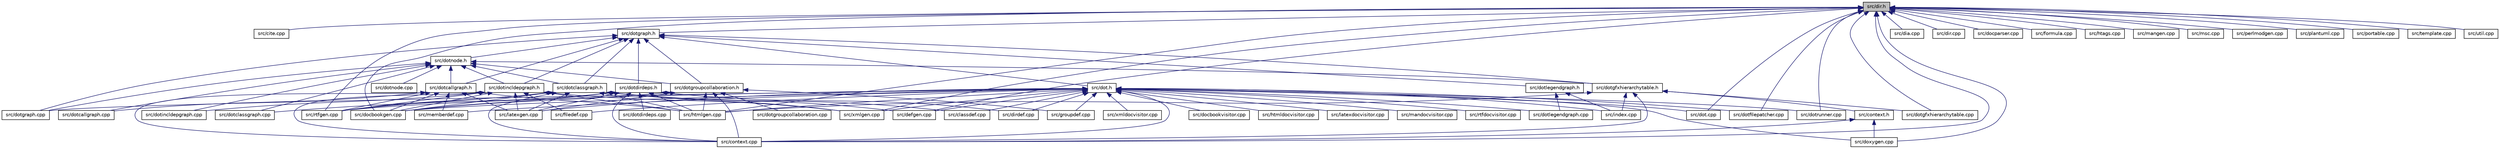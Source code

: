 digraph "src/dir.h"
{
 // INTERACTIVE_SVG=YES
 // LATEX_PDF_SIZE
  edge [fontname="Helvetica",fontsize="10",labelfontname="Helvetica",labelfontsize="10"];
  node [fontname="Helvetica",fontsize="10",shape=record];
  Node1 [label="src/dir.h",height=0.2,width=0.4,color="black", fillcolor="grey75", style="filled", fontcolor="black",tooltip=" "];
  Node1 -> Node2 [dir="back",color="midnightblue",fontsize="10",style="solid",fontname="Helvetica"];
  Node2 [label="src/cite.cpp",height=0.2,width=0.4,color="black", fillcolor="white", style="filled",URL="$d5/d0b/cite_8cpp.html",tooltip=" "];
  Node1 -> Node3 [dir="back",color="midnightblue",fontsize="10",style="solid",fontname="Helvetica"];
  Node3 [label="src/dotgraph.h",height=0.2,width=0.4,color="black", fillcolor="white", style="filled",URL="$d0/daa/dotgraph_8h.html",tooltip=" "];
  Node3 -> Node4 [dir="back",color="midnightblue",fontsize="10",style="solid",fontname="Helvetica"];
  Node4 [label="src/dot.h",height=0.2,width=0.4,color="black", fillcolor="white", style="filled",URL="$d6/d4a/dot_8h.html",tooltip=" "];
  Node4 -> Node5 [dir="back",color="midnightblue",fontsize="10",style="solid",fontname="Helvetica"];
  Node5 [label="src/classdef.cpp",height=0.2,width=0.4,color="black", fillcolor="white", style="filled",URL="$de/d89/classdef_8cpp.html",tooltip=" "];
  Node4 -> Node6 [dir="back",color="midnightblue",fontsize="10",style="solid",fontname="Helvetica"];
  Node6 [label="src/context.cpp",height=0.2,width=0.4,color="black", fillcolor="white", style="filled",URL="$db/d12/context_8cpp.html",tooltip=" "];
  Node4 -> Node7 [dir="back",color="midnightblue",fontsize="10",style="solid",fontname="Helvetica"];
  Node7 [label="src/defgen.cpp",height=0.2,width=0.4,color="black", fillcolor="white", style="filled",URL="$d3/d17/defgen_8cpp.html",tooltip=" "];
  Node4 -> Node8 [dir="back",color="midnightblue",fontsize="10",style="solid",fontname="Helvetica"];
  Node8 [label="src/dirdef.cpp",height=0.2,width=0.4,color="black", fillcolor="white", style="filled",URL="$d8/d52/dirdef_8cpp.html",tooltip=" "];
  Node4 -> Node9 [dir="back",color="midnightblue",fontsize="10",style="solid",fontname="Helvetica"];
  Node9 [label="src/docbookgen.cpp",height=0.2,width=0.4,color="black", fillcolor="white", style="filled",URL="$d8/d29/docbookgen_8cpp.html",tooltip=" "];
  Node4 -> Node10 [dir="back",color="midnightblue",fontsize="10",style="solid",fontname="Helvetica"];
  Node10 [label="src/docbookvisitor.cpp",height=0.2,width=0.4,color="black", fillcolor="white", style="filled",URL="$dc/d05/docbookvisitor_8cpp.html",tooltip=" "];
  Node4 -> Node11 [dir="back",color="midnightblue",fontsize="10",style="solid",fontname="Helvetica"];
  Node11 [label="src/dot.cpp",height=0.2,width=0.4,color="black", fillcolor="white", style="filled",URL="$de/daa/dot_8cpp.html",tooltip=" "];
  Node4 -> Node12 [dir="back",color="midnightblue",fontsize="10",style="solid",fontname="Helvetica"];
  Node12 [label="src/dotfilepatcher.cpp",height=0.2,width=0.4,color="black", fillcolor="white", style="filled",URL="$d9/d92/dotfilepatcher_8cpp.html",tooltip=" "];
  Node4 -> Node13 [dir="back",color="midnightblue",fontsize="10",style="solid",fontname="Helvetica"];
  Node13 [label="src/dotgraph.cpp",height=0.2,width=0.4,color="black", fillcolor="white", style="filled",URL="$de/d45/dotgraph_8cpp.html",tooltip=" "];
  Node4 -> Node14 [dir="back",color="midnightblue",fontsize="10",style="solid",fontname="Helvetica"];
  Node14 [label="src/dotlegendgraph.cpp",height=0.2,width=0.4,color="black", fillcolor="white", style="filled",URL="$d4/d33/dotlegendgraph_8cpp.html",tooltip=" "];
  Node4 -> Node15 [dir="back",color="midnightblue",fontsize="10",style="solid",fontname="Helvetica"];
  Node15 [label="src/dotrunner.cpp",height=0.2,width=0.4,color="black", fillcolor="white", style="filled",URL="$d1/dfe/dotrunner_8cpp.html",tooltip=" "];
  Node4 -> Node16 [dir="back",color="midnightblue",fontsize="10",style="solid",fontname="Helvetica"];
  Node16 [label="src/doxygen.cpp",height=0.2,width=0.4,color="black", fillcolor="white", style="filled",URL="$dc/d98/doxygen_8cpp.html",tooltip=" "];
  Node4 -> Node17 [dir="back",color="midnightblue",fontsize="10",style="solid",fontname="Helvetica"];
  Node17 [label="src/filedef.cpp",height=0.2,width=0.4,color="black", fillcolor="white", style="filled",URL="$d6/ddc/filedef_8cpp.html",tooltip=" "];
  Node4 -> Node18 [dir="back",color="midnightblue",fontsize="10",style="solid",fontname="Helvetica"];
  Node18 [label="src/groupdef.cpp",height=0.2,width=0.4,color="black", fillcolor="white", style="filled",URL="$d6/d42/groupdef_8cpp.html",tooltip=" "];
  Node4 -> Node19 [dir="back",color="midnightblue",fontsize="10",style="solid",fontname="Helvetica"];
  Node19 [label="src/htmldocvisitor.cpp",height=0.2,width=0.4,color="black", fillcolor="white", style="filled",URL="$da/db0/htmldocvisitor_8cpp.html",tooltip=" "];
  Node4 -> Node20 [dir="back",color="midnightblue",fontsize="10",style="solid",fontname="Helvetica"];
  Node20 [label="src/htmlgen.cpp",height=0.2,width=0.4,color="black", fillcolor="white", style="filled",URL="$d8/d6e/htmlgen_8cpp.html",tooltip=" "];
  Node4 -> Node21 [dir="back",color="midnightblue",fontsize="10",style="solid",fontname="Helvetica"];
  Node21 [label="src/index.cpp",height=0.2,width=0.4,color="black", fillcolor="white", style="filled",URL="$db/d14/index_8cpp.html",tooltip="This file contains functions for the various index pages."];
  Node4 -> Node22 [dir="back",color="midnightblue",fontsize="10",style="solid",fontname="Helvetica"];
  Node22 [label="src/latexdocvisitor.cpp",height=0.2,width=0.4,color="black", fillcolor="white", style="filled",URL="$d1/d4e/latexdocvisitor_8cpp.html",tooltip=" "];
  Node4 -> Node23 [dir="back",color="midnightblue",fontsize="10",style="solid",fontname="Helvetica"];
  Node23 [label="src/latexgen.cpp",height=0.2,width=0.4,color="black", fillcolor="white", style="filled",URL="$d4/d42/latexgen_8cpp.html",tooltip=" "];
  Node4 -> Node24 [dir="back",color="midnightblue",fontsize="10",style="solid",fontname="Helvetica"];
  Node24 [label="src/mandocvisitor.cpp",height=0.2,width=0.4,color="black", fillcolor="white", style="filled",URL="$d8/dde/mandocvisitor_8cpp.html",tooltip=" "];
  Node4 -> Node25 [dir="back",color="midnightblue",fontsize="10",style="solid",fontname="Helvetica"];
  Node25 [label="src/memberdef.cpp",height=0.2,width=0.4,color="black", fillcolor="white", style="filled",URL="$d0/d72/memberdef_8cpp.html",tooltip=" "];
  Node4 -> Node26 [dir="back",color="midnightblue",fontsize="10",style="solid",fontname="Helvetica"];
  Node26 [label="src/rtfdocvisitor.cpp",height=0.2,width=0.4,color="black", fillcolor="white", style="filled",URL="$de/d9a/rtfdocvisitor_8cpp.html",tooltip=" "];
  Node4 -> Node27 [dir="back",color="midnightblue",fontsize="10",style="solid",fontname="Helvetica"];
  Node27 [label="src/rtfgen.cpp",height=0.2,width=0.4,color="black", fillcolor="white", style="filled",URL="$d0/d9c/rtfgen_8cpp.html",tooltip=" "];
  Node4 -> Node28 [dir="back",color="midnightblue",fontsize="10",style="solid",fontname="Helvetica"];
  Node28 [label="src/xmldocvisitor.cpp",height=0.2,width=0.4,color="black", fillcolor="white", style="filled",URL="$dd/db6/xmldocvisitor_8cpp.html",tooltip=" "];
  Node4 -> Node29 [dir="back",color="midnightblue",fontsize="10",style="solid",fontname="Helvetica"];
  Node29 [label="src/xmlgen.cpp",height=0.2,width=0.4,color="black", fillcolor="white", style="filled",URL="$d0/dc3/xmlgen_8cpp.html",tooltip=" "];
  Node3 -> Node30 [dir="back",color="midnightblue",fontsize="10",style="solid",fontname="Helvetica"];
  Node30 [label="src/dotnode.h",height=0.2,width=0.4,color="black", fillcolor="white", style="filled",URL="$d8/d3b/dotnode_8h.html",tooltip=" "];
  Node30 -> Node31 [dir="back",color="midnightblue",fontsize="10",style="solid",fontname="Helvetica"];
  Node31 [label="src/dotclassgraph.h",height=0.2,width=0.4,color="black", fillcolor="white", style="filled",URL="$d5/d04/dotclassgraph_8h.html",tooltip=" "];
  Node31 -> Node5 [dir="back",color="midnightblue",fontsize="10",style="solid",fontname="Helvetica"];
  Node31 -> Node6 [dir="back",color="midnightblue",fontsize="10",style="solid",fontname="Helvetica"];
  Node31 -> Node7 [dir="back",color="midnightblue",fontsize="10",style="solid",fontname="Helvetica"];
  Node31 -> Node9 [dir="back",color="midnightblue",fontsize="10",style="solid",fontname="Helvetica"];
  Node31 -> Node32 [dir="back",color="midnightblue",fontsize="10",style="solid",fontname="Helvetica"];
  Node32 [label="src/dotclassgraph.cpp",height=0.2,width=0.4,color="black", fillcolor="white", style="filled",URL="$d4/dcd/dotclassgraph_8cpp.html",tooltip=" "];
  Node31 -> Node20 [dir="back",color="midnightblue",fontsize="10",style="solid",fontname="Helvetica"];
  Node31 -> Node23 [dir="back",color="midnightblue",fontsize="10",style="solid",fontname="Helvetica"];
  Node31 -> Node27 [dir="back",color="midnightblue",fontsize="10",style="solid",fontname="Helvetica"];
  Node31 -> Node29 [dir="back",color="midnightblue",fontsize="10",style="solid",fontname="Helvetica"];
  Node30 -> Node33 [dir="back",color="midnightblue",fontsize="10",style="solid",fontname="Helvetica"];
  Node33 [label="src/dotgfxhierarchytable.h",height=0.2,width=0.4,color="black", fillcolor="white", style="filled",URL="$d2/de7/dotgfxhierarchytable_8h.html",tooltip=" "];
  Node33 -> Node34 [dir="back",color="midnightblue",fontsize="10",style="solid",fontname="Helvetica"];
  Node34 [label="src/context.h",height=0.2,width=0.4,color="black", fillcolor="white", style="filled",URL="$dc/d1e/context_8h.html",tooltip=" "];
  Node34 -> Node6 [dir="back",color="midnightblue",fontsize="10",style="solid",fontname="Helvetica"];
  Node34 -> Node16 [dir="back",color="midnightblue",fontsize="10",style="solid",fontname="Helvetica"];
  Node33 -> Node6 [dir="back",color="midnightblue",fontsize="10",style="solid",fontname="Helvetica"];
  Node33 -> Node35 [dir="back",color="midnightblue",fontsize="10",style="solid",fontname="Helvetica"];
  Node35 [label="src/dotgfxhierarchytable.cpp",height=0.2,width=0.4,color="black", fillcolor="white", style="filled",URL="$d4/d09/dotgfxhierarchytable_8cpp.html",tooltip=" "];
  Node33 -> Node20 [dir="back",color="midnightblue",fontsize="10",style="solid",fontname="Helvetica"];
  Node33 -> Node21 [dir="back",color="midnightblue",fontsize="10",style="solid",fontname="Helvetica"];
  Node30 -> Node36 [dir="back",color="midnightblue",fontsize="10",style="solid",fontname="Helvetica"];
  Node36 [label="src/dotcallgraph.h",height=0.2,width=0.4,color="black", fillcolor="white", style="filled",URL="$dc/dcf/dotcallgraph_8h.html",tooltip=" "];
  Node36 -> Node6 [dir="back",color="midnightblue",fontsize="10",style="solid",fontname="Helvetica"];
  Node36 -> Node9 [dir="back",color="midnightblue",fontsize="10",style="solid",fontname="Helvetica"];
  Node36 -> Node37 [dir="back",color="midnightblue",fontsize="10",style="solid",fontname="Helvetica"];
  Node37 [label="src/dotcallgraph.cpp",height=0.2,width=0.4,color="black", fillcolor="white", style="filled",URL="$d4/dd5/dotcallgraph_8cpp.html",tooltip=" "];
  Node36 -> Node20 [dir="back",color="midnightblue",fontsize="10",style="solid",fontname="Helvetica"];
  Node36 -> Node23 [dir="back",color="midnightblue",fontsize="10",style="solid",fontname="Helvetica"];
  Node36 -> Node25 [dir="back",color="midnightblue",fontsize="10",style="solid",fontname="Helvetica"];
  Node36 -> Node27 [dir="back",color="midnightblue",fontsize="10",style="solid",fontname="Helvetica"];
  Node30 -> Node38 [dir="back",color="midnightblue",fontsize="10",style="solid",fontname="Helvetica"];
  Node38 [label="src/dotgroupcollaboration.h",height=0.2,width=0.4,color="black", fillcolor="white", style="filled",URL="$d7/d99/dotgroupcollaboration_8h.html",tooltip=" "];
  Node38 -> Node6 [dir="back",color="midnightblue",fontsize="10",style="solid",fontname="Helvetica"];
  Node38 -> Node9 [dir="back",color="midnightblue",fontsize="10",style="solid",fontname="Helvetica"];
  Node38 -> Node39 [dir="back",color="midnightblue",fontsize="10",style="solid",fontname="Helvetica"];
  Node39 [label="src/dotgroupcollaboration.cpp",height=0.2,width=0.4,color="black", fillcolor="white", style="filled",URL="$d1/d86/dotgroupcollaboration_8cpp.html",tooltip=" "];
  Node38 -> Node18 [dir="back",color="midnightblue",fontsize="10",style="solid",fontname="Helvetica"];
  Node38 -> Node20 [dir="back",color="midnightblue",fontsize="10",style="solid",fontname="Helvetica"];
  Node38 -> Node23 [dir="back",color="midnightblue",fontsize="10",style="solid",fontname="Helvetica"];
  Node30 -> Node40 [dir="back",color="midnightblue",fontsize="10",style="solid",fontname="Helvetica"];
  Node40 [label="src/dotincldepgraph.h",height=0.2,width=0.4,color="black", fillcolor="white", style="filled",URL="$dd/d8c/dotincldepgraph_8h.html",tooltip=" "];
  Node40 -> Node6 [dir="back",color="midnightblue",fontsize="10",style="solid",fontname="Helvetica"];
  Node40 -> Node9 [dir="back",color="midnightblue",fontsize="10",style="solid",fontname="Helvetica"];
  Node40 -> Node41 [dir="back",color="midnightblue",fontsize="10",style="solid",fontname="Helvetica"];
  Node41 [label="src/dotincldepgraph.cpp",height=0.2,width=0.4,color="black", fillcolor="white", style="filled",URL="$da/d57/dotincldepgraph_8cpp.html",tooltip=" "];
  Node40 -> Node17 [dir="back",color="midnightblue",fontsize="10",style="solid",fontname="Helvetica"];
  Node40 -> Node20 [dir="back",color="midnightblue",fontsize="10",style="solid",fontname="Helvetica"];
  Node40 -> Node23 [dir="back",color="midnightblue",fontsize="10",style="solid",fontname="Helvetica"];
  Node40 -> Node27 [dir="back",color="midnightblue",fontsize="10",style="solid",fontname="Helvetica"];
  Node40 -> Node29 [dir="back",color="midnightblue",fontsize="10",style="solid",fontname="Helvetica"];
  Node30 -> Node37 [dir="back",color="midnightblue",fontsize="10",style="solid",fontname="Helvetica"];
  Node30 -> Node32 [dir="back",color="midnightblue",fontsize="10",style="solid",fontname="Helvetica"];
  Node30 -> Node13 [dir="back",color="midnightblue",fontsize="10",style="solid",fontname="Helvetica"];
  Node30 -> Node41 [dir="back",color="midnightblue",fontsize="10",style="solid",fontname="Helvetica"];
  Node30 -> Node42 [dir="back",color="midnightblue",fontsize="10",style="solid",fontname="Helvetica"];
  Node42 [label="src/dotnode.cpp",height=0.2,width=0.4,color="black", fillcolor="white", style="filled",URL="$df/d58/dotnode_8cpp.html",tooltip=" "];
  Node3 -> Node31 [dir="back",color="midnightblue",fontsize="10",style="solid",fontname="Helvetica"];
  Node3 -> Node33 [dir="back",color="midnightblue",fontsize="10",style="solid",fontname="Helvetica"];
  Node3 -> Node36 [dir="back",color="midnightblue",fontsize="10",style="solid",fontname="Helvetica"];
  Node3 -> Node43 [dir="back",color="midnightblue",fontsize="10",style="solid",fontname="Helvetica"];
  Node43 [label="src/dotdirdeps.h",height=0.2,width=0.4,color="black", fillcolor="white", style="filled",URL="$d3/dcf/dotdirdeps_8h.html",tooltip=" "];
  Node43 -> Node6 [dir="back",color="midnightblue",fontsize="10",style="solid",fontname="Helvetica"];
  Node43 -> Node8 [dir="back",color="midnightblue",fontsize="10",style="solid",fontname="Helvetica"];
  Node43 -> Node9 [dir="back",color="midnightblue",fontsize="10",style="solid",fontname="Helvetica"];
  Node43 -> Node44 [dir="back",color="midnightblue",fontsize="10",style="solid",fontname="Helvetica"];
  Node44 [label="src/dotdirdeps.cpp",height=0.2,width=0.4,color="black", fillcolor="white", style="filled",URL="$da/d45/dotdirdeps_8cpp.html",tooltip=" "];
  Node43 -> Node20 [dir="back",color="midnightblue",fontsize="10",style="solid",fontname="Helvetica"];
  Node43 -> Node23 [dir="back",color="midnightblue",fontsize="10",style="solid",fontname="Helvetica"];
  Node43 -> Node27 [dir="back",color="midnightblue",fontsize="10",style="solid",fontname="Helvetica"];
  Node3 -> Node38 [dir="back",color="midnightblue",fontsize="10",style="solid",fontname="Helvetica"];
  Node3 -> Node40 [dir="back",color="midnightblue",fontsize="10",style="solid",fontname="Helvetica"];
  Node3 -> Node13 [dir="back",color="midnightblue",fontsize="10",style="solid",fontname="Helvetica"];
  Node3 -> Node45 [dir="back",color="midnightblue",fontsize="10",style="solid",fontname="Helvetica"];
  Node45 [label="src/dotlegendgraph.h",height=0.2,width=0.4,color="black", fillcolor="white", style="filled",URL="$d5/d76/dotlegendgraph_8h.html",tooltip=" "];
  Node45 -> Node14 [dir="back",color="midnightblue",fontsize="10",style="solid",fontname="Helvetica"];
  Node45 -> Node21 [dir="back",color="midnightblue",fontsize="10",style="solid",fontname="Helvetica"];
  Node1 -> Node6 [dir="back",color="midnightblue",fontsize="10",style="solid",fontname="Helvetica"];
  Node1 -> Node7 [dir="back",color="midnightblue",fontsize="10",style="solid",fontname="Helvetica"];
  Node1 -> Node46 [dir="back",color="midnightblue",fontsize="10",style="solid",fontname="Helvetica"];
  Node46 [label="src/dia.cpp",height=0.2,width=0.4,color="black", fillcolor="white", style="filled",URL="$d1/df5/dia_8cpp.html",tooltip=" "];
  Node1 -> Node47 [dir="back",color="midnightblue",fontsize="10",style="solid",fontname="Helvetica"];
  Node47 [label="src/dir.cpp",height=0.2,width=0.4,color="black", fillcolor="white", style="filled",URL="$d3/d48/dir_8cpp.html",tooltip=" "];
  Node1 -> Node9 [dir="back",color="midnightblue",fontsize="10",style="solid",fontname="Helvetica"];
  Node1 -> Node48 [dir="back",color="midnightblue",fontsize="10",style="solid",fontname="Helvetica"];
  Node48 [label="src/docparser.cpp",height=0.2,width=0.4,color="black", fillcolor="white", style="filled",URL="$da/d17/docparser_8cpp.html",tooltip=" "];
  Node1 -> Node11 [dir="back",color="midnightblue",fontsize="10",style="solid",fontname="Helvetica"];
  Node1 -> Node12 [dir="back",color="midnightblue",fontsize="10",style="solid",fontname="Helvetica"];
  Node1 -> Node35 [dir="back",color="midnightblue",fontsize="10",style="solid",fontname="Helvetica"];
  Node1 -> Node15 [dir="back",color="midnightblue",fontsize="10",style="solid",fontname="Helvetica"];
  Node1 -> Node16 [dir="back",color="midnightblue",fontsize="10",style="solid",fontname="Helvetica"];
  Node1 -> Node49 [dir="back",color="midnightblue",fontsize="10",style="solid",fontname="Helvetica"];
  Node49 [label="src/formula.cpp",height=0.2,width=0.4,color="black", fillcolor="white", style="filled",URL="$d7/d5b/formula_8cpp.html",tooltip=" "];
  Node1 -> Node50 [dir="back",color="midnightblue",fontsize="10",style="solid",fontname="Helvetica"];
  Node50 [label="src/htags.cpp",height=0.2,width=0.4,color="black", fillcolor="white", style="filled",URL="$d9/db7/htags_8cpp.html",tooltip=" "];
  Node1 -> Node20 [dir="back",color="midnightblue",fontsize="10",style="solid",fontname="Helvetica"];
  Node1 -> Node51 [dir="back",color="midnightblue",fontsize="10",style="solid",fontname="Helvetica"];
  Node51 [label="src/mangen.cpp",height=0.2,width=0.4,color="black", fillcolor="white", style="filled",URL="$d7/de7/mangen_8cpp.html",tooltip=" "];
  Node1 -> Node52 [dir="back",color="midnightblue",fontsize="10",style="solid",fontname="Helvetica"];
  Node52 [label="src/msc.cpp",height=0.2,width=0.4,color="black", fillcolor="white", style="filled",URL="$db/d33/msc_8cpp.html",tooltip=" "];
  Node1 -> Node53 [dir="back",color="midnightblue",fontsize="10",style="solid",fontname="Helvetica"];
  Node53 [label="src/perlmodgen.cpp",height=0.2,width=0.4,color="black", fillcolor="white", style="filled",URL="$de/dd0/perlmodgen_8cpp.html",tooltip=" "];
  Node1 -> Node54 [dir="back",color="midnightblue",fontsize="10",style="solid",fontname="Helvetica"];
  Node54 [label="src/plantuml.cpp",height=0.2,width=0.4,color="black", fillcolor="white", style="filled",URL="$d7/d5b/plantuml_8cpp.html",tooltip=" "];
  Node1 -> Node55 [dir="back",color="midnightblue",fontsize="10",style="solid",fontname="Helvetica"];
  Node55 [label="src/portable.cpp",height=0.2,width=0.4,color="black", fillcolor="white", style="filled",URL="$d0/d1c/portable_8cpp.html",tooltip=" "];
  Node1 -> Node27 [dir="back",color="midnightblue",fontsize="10",style="solid",fontname="Helvetica"];
  Node1 -> Node56 [dir="back",color="midnightblue",fontsize="10",style="solid",fontname="Helvetica"];
  Node56 [label="src/template.cpp",height=0.2,width=0.4,color="black", fillcolor="white", style="filled",URL="$df/d54/template_8cpp.html",tooltip=" "];
  Node1 -> Node57 [dir="back",color="midnightblue",fontsize="10",style="solid",fontname="Helvetica"];
  Node57 [label="src/util.cpp",height=0.2,width=0.4,color="black", fillcolor="white", style="filled",URL="$df/d2d/util_8cpp.html",tooltip=" "];
  Node1 -> Node29 [dir="back",color="midnightblue",fontsize="10",style="solid",fontname="Helvetica"];
}
